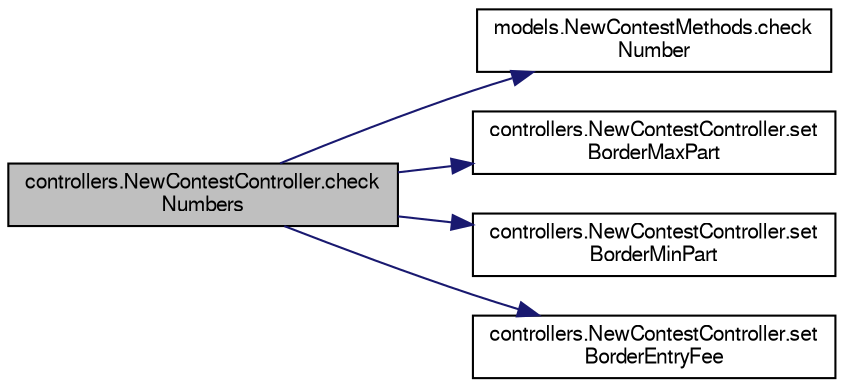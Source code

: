 digraph "controllers.NewContestController.checkNumbers"
{
  bgcolor="transparent";
  edge [fontname="FreeSans",fontsize="10",labelfontname="FreeSans",labelfontsize="10"];
  node [fontname="FreeSans",fontsize="10",shape=record];
  rankdir="LR";
  Node15 [label="controllers.NewContestController.check\lNumbers",height=0.2,width=0.4,color="black", fillcolor="grey75", style="filled", fontcolor="black"];
  Node15 -> Node16 [color="midnightblue",fontsize="10",style="solid",fontname="FreeSans"];
  Node16 [label="models.NewContestMethods.check\lNumber",height=0.2,width=0.4,color="black",URL="$classmodels_1_1NewContestMethods.html#a9ee997e847bcf271f39527d98947bef8"];
  Node15 -> Node17 [color="midnightblue",fontsize="10",style="solid",fontname="FreeSans"];
  Node17 [label="controllers.NewContestController.set\lBorderMaxPart",height=0.2,width=0.4,color="black",URL="$classcontrollers_1_1NewContestController.html#a5efef20d55132f0f2e49236ce283b994"];
  Node15 -> Node18 [color="midnightblue",fontsize="10",style="solid",fontname="FreeSans"];
  Node18 [label="controllers.NewContestController.set\lBorderMinPart",height=0.2,width=0.4,color="black",URL="$classcontrollers_1_1NewContestController.html#a7f3a4f0446d3cb0e4e66c6b98ffb2577"];
  Node15 -> Node19 [color="midnightblue",fontsize="10",style="solid",fontname="FreeSans"];
  Node19 [label="controllers.NewContestController.set\lBorderEntryFee",height=0.2,width=0.4,color="black",URL="$classcontrollers_1_1NewContestController.html#af7817fbdcadbfdf32f6b487b154092d4"];
}
